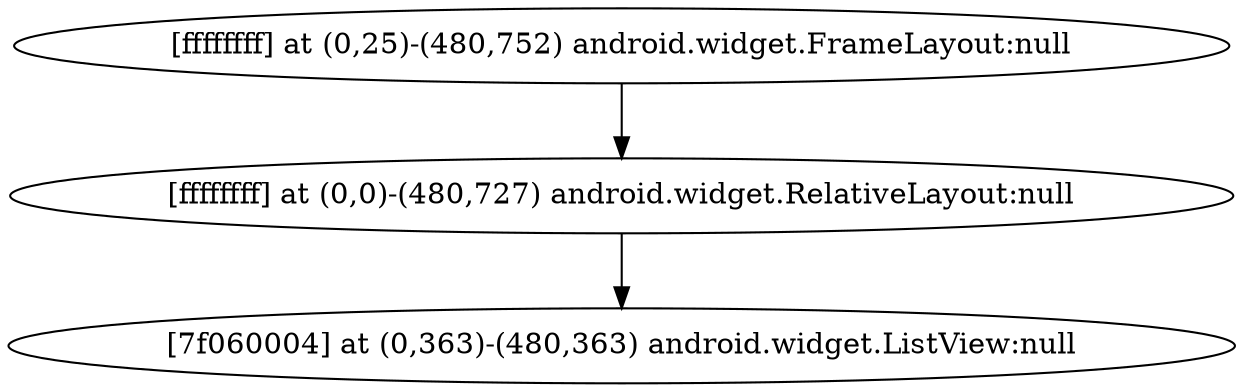 strict digraph G {
  1 [ label="[ffffffff] at (0,25)-(480,752) android.widget.FrameLayout:null" ];
  2 [ label="[ffffffff] at (0,0)-(480,727) android.widget.RelativeLayout:null" ];
  3 [ label="[7f060004] at (0,363)-(480,363) android.widget.ListView:null" ];
  1 -> 2;
  2 -> 3;
}
